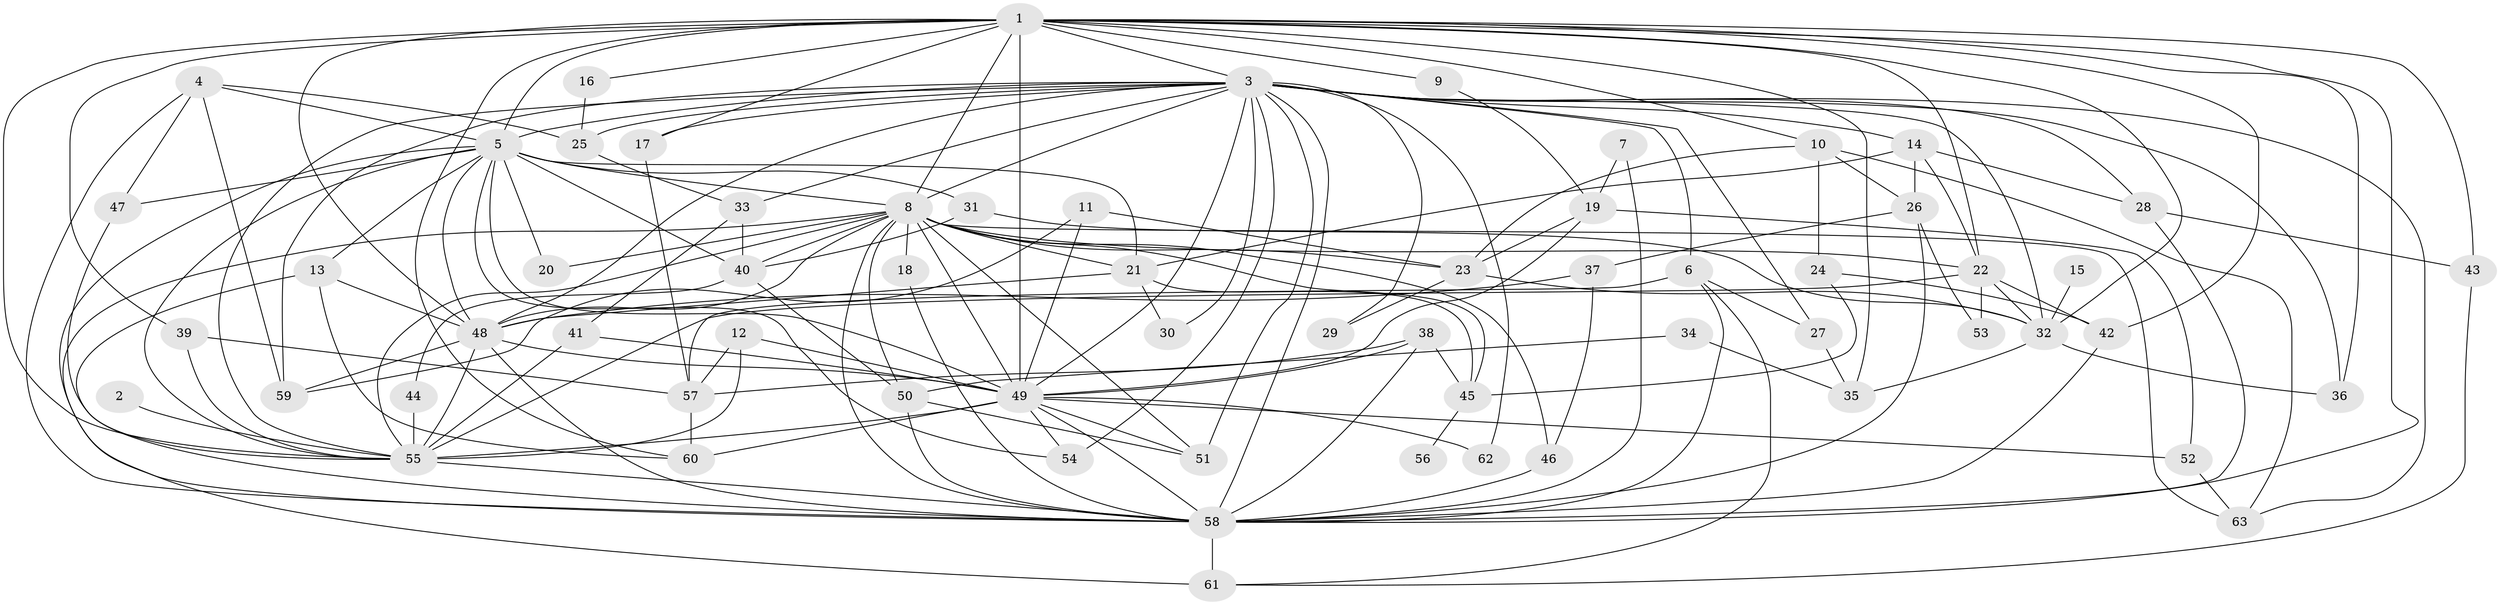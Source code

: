 // original degree distribution, {20: 0.016, 18: 0.016, 28: 0.008, 33: 0.008, 14: 0.008, 17: 0.008, 27: 0.008, 16: 0.008, 6: 0.04, 7: 0.016, 2: 0.544, 4: 0.112, 9: 0.008, 3: 0.136, 5: 0.056, 8: 0.008}
// Generated by graph-tools (version 1.1) at 2025/01/03/09/25 03:01:15]
// undirected, 63 vertices, 167 edges
graph export_dot {
graph [start="1"]
  node [color=gray90,style=filled];
  1;
  2;
  3;
  4;
  5;
  6;
  7;
  8;
  9;
  10;
  11;
  12;
  13;
  14;
  15;
  16;
  17;
  18;
  19;
  20;
  21;
  22;
  23;
  24;
  25;
  26;
  27;
  28;
  29;
  30;
  31;
  32;
  33;
  34;
  35;
  36;
  37;
  38;
  39;
  40;
  41;
  42;
  43;
  44;
  45;
  46;
  47;
  48;
  49;
  50;
  51;
  52;
  53;
  54;
  55;
  56;
  57;
  58;
  59;
  60;
  61;
  62;
  63;
  1 -- 3 [weight=2.0];
  1 -- 5 [weight=2.0];
  1 -- 8 [weight=3.0];
  1 -- 9 [weight=1.0];
  1 -- 10 [weight=1.0];
  1 -- 16 [weight=1.0];
  1 -- 17 [weight=1.0];
  1 -- 22 [weight=1.0];
  1 -- 32 [weight=1.0];
  1 -- 35 [weight=1.0];
  1 -- 36 [weight=1.0];
  1 -- 39 [weight=1.0];
  1 -- 42 [weight=1.0];
  1 -- 43 [weight=1.0];
  1 -- 48 [weight=2.0];
  1 -- 49 [weight=5.0];
  1 -- 55 [weight=3.0];
  1 -- 58 [weight=3.0];
  1 -- 60 [weight=1.0];
  2 -- 55 [weight=1.0];
  3 -- 5 [weight=1.0];
  3 -- 6 [weight=1.0];
  3 -- 8 [weight=1.0];
  3 -- 14 [weight=1.0];
  3 -- 17 [weight=1.0];
  3 -- 25 [weight=2.0];
  3 -- 27 [weight=2.0];
  3 -- 28 [weight=1.0];
  3 -- 29 [weight=1.0];
  3 -- 30 [weight=3.0];
  3 -- 32 [weight=1.0];
  3 -- 33 [weight=2.0];
  3 -- 36 [weight=1.0];
  3 -- 48 [weight=2.0];
  3 -- 49 [weight=2.0];
  3 -- 51 [weight=1.0];
  3 -- 54 [weight=2.0];
  3 -- 55 [weight=1.0];
  3 -- 58 [weight=2.0];
  3 -- 59 [weight=1.0];
  3 -- 62 [weight=1.0];
  3 -- 63 [weight=1.0];
  4 -- 5 [weight=1.0];
  4 -- 25 [weight=1.0];
  4 -- 47 [weight=1.0];
  4 -- 58 [weight=1.0];
  4 -- 59 [weight=1.0];
  5 -- 8 [weight=1.0];
  5 -- 13 [weight=1.0];
  5 -- 20 [weight=1.0];
  5 -- 21 [weight=1.0];
  5 -- 31 [weight=1.0];
  5 -- 40 [weight=1.0];
  5 -- 47 [weight=1.0];
  5 -- 48 [weight=2.0];
  5 -- 49 [weight=2.0];
  5 -- 54 [weight=1.0];
  5 -- 55 [weight=1.0];
  5 -- 58 [weight=1.0];
  6 -- 27 [weight=1.0];
  6 -- 57 [weight=1.0];
  6 -- 58 [weight=1.0];
  6 -- 61 [weight=1.0];
  7 -- 19 [weight=1.0];
  7 -- 58 [weight=1.0];
  8 -- 18 [weight=2.0];
  8 -- 20 [weight=1.0];
  8 -- 21 [weight=1.0];
  8 -- 22 [weight=1.0];
  8 -- 23 [weight=3.0];
  8 -- 40 [weight=1.0];
  8 -- 45 [weight=1.0];
  8 -- 46 [weight=1.0];
  8 -- 48 [weight=1.0];
  8 -- 49 [weight=3.0];
  8 -- 50 [weight=1.0];
  8 -- 51 [weight=1.0];
  8 -- 55 [weight=1.0];
  8 -- 58 [weight=1.0];
  8 -- 61 [weight=2.0];
  8 -- 63 [weight=1.0];
  9 -- 19 [weight=1.0];
  10 -- 23 [weight=1.0];
  10 -- 24 [weight=1.0];
  10 -- 26 [weight=1.0];
  10 -- 63 [weight=1.0];
  11 -- 23 [weight=1.0];
  11 -- 49 [weight=1.0];
  11 -- 59 [weight=1.0];
  12 -- 49 [weight=1.0];
  12 -- 55 [weight=2.0];
  12 -- 57 [weight=1.0];
  13 -- 48 [weight=1.0];
  13 -- 58 [weight=1.0];
  13 -- 60 [weight=1.0];
  14 -- 21 [weight=1.0];
  14 -- 22 [weight=1.0];
  14 -- 26 [weight=1.0];
  14 -- 28 [weight=1.0];
  15 -- 32 [weight=1.0];
  16 -- 25 [weight=1.0];
  17 -- 57 [weight=1.0];
  18 -- 58 [weight=1.0];
  19 -- 23 [weight=1.0];
  19 -- 49 [weight=2.0];
  19 -- 52 [weight=1.0];
  21 -- 30 [weight=1.0];
  21 -- 45 [weight=1.0];
  21 -- 48 [weight=2.0];
  22 -- 32 [weight=1.0];
  22 -- 42 [weight=1.0];
  22 -- 53 [weight=1.0];
  22 -- 55 [weight=1.0];
  23 -- 29 [weight=1.0];
  23 -- 32 [weight=1.0];
  24 -- 42 [weight=1.0];
  24 -- 45 [weight=1.0];
  25 -- 33 [weight=1.0];
  26 -- 37 [weight=1.0];
  26 -- 53 [weight=2.0];
  26 -- 58 [weight=1.0];
  27 -- 35 [weight=1.0];
  28 -- 43 [weight=1.0];
  28 -- 58 [weight=1.0];
  31 -- 32 [weight=1.0];
  31 -- 40 [weight=1.0];
  32 -- 35 [weight=1.0];
  32 -- 36 [weight=1.0];
  33 -- 40 [weight=1.0];
  33 -- 41 [weight=1.0];
  34 -- 35 [weight=1.0];
  34 -- 50 [weight=1.0];
  37 -- 46 [weight=1.0];
  37 -- 48 [weight=1.0];
  38 -- 45 [weight=1.0];
  38 -- 49 [weight=1.0];
  38 -- 57 [weight=1.0];
  38 -- 58 [weight=1.0];
  39 -- 55 [weight=1.0];
  39 -- 57 [weight=1.0];
  40 -- 44 [weight=1.0];
  40 -- 50 [weight=1.0];
  41 -- 49 [weight=1.0];
  41 -- 55 [weight=1.0];
  42 -- 58 [weight=1.0];
  43 -- 61 [weight=1.0];
  44 -- 55 [weight=1.0];
  45 -- 56 [weight=1.0];
  46 -- 58 [weight=2.0];
  47 -- 55 [weight=1.0];
  48 -- 49 [weight=3.0];
  48 -- 55 [weight=1.0];
  48 -- 58 [weight=1.0];
  48 -- 59 [weight=1.0];
  49 -- 51 [weight=1.0];
  49 -- 52 [weight=1.0];
  49 -- 54 [weight=1.0];
  49 -- 55 [weight=2.0];
  49 -- 58 [weight=4.0];
  49 -- 60 [weight=1.0];
  49 -- 62 [weight=1.0];
  50 -- 51 [weight=1.0];
  50 -- 58 [weight=1.0];
  52 -- 63 [weight=1.0];
  55 -- 58 [weight=2.0];
  57 -- 60 [weight=1.0];
  58 -- 61 [weight=1.0];
}
